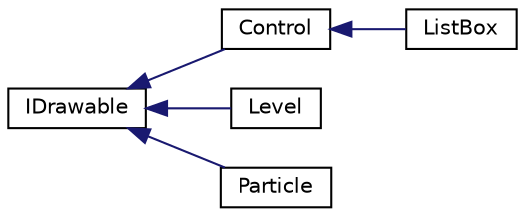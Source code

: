 digraph "Graphical Class Hierarchy"
{
  edge [fontname="Helvetica",fontsize="10",labelfontname="Helvetica",labelfontsize="10"];
  node [fontname="Helvetica",fontsize="10",shape=record];
  rankdir="LR";
  Node1 [label="IDrawable",height=0.2,width=0.4,color="black", fillcolor="white", style="filled",URL="$class_i_drawable.html"];
  Node1 -> Node2 [dir="back",color="midnightblue",fontsize="10",style="solid",fontname="Helvetica"];
  Node2 [label="Control",height=0.2,width=0.4,color="black", fillcolor="white", style="filled",URL="$class_control.html"];
  Node2 -> Node3 [dir="back",color="midnightblue",fontsize="10",style="solid",fontname="Helvetica"];
  Node3 [label="ListBox",height=0.2,width=0.4,color="black", fillcolor="white", style="filled",URL="$class_list_box.html"];
  Node1 -> Node4 [dir="back",color="midnightblue",fontsize="10",style="solid",fontname="Helvetica"];
  Node4 [label="Level",height=0.2,width=0.4,color="black", fillcolor="white", style="filled",URL="$class_level.html"];
  Node1 -> Node5 [dir="back",color="midnightblue",fontsize="10",style="solid",fontname="Helvetica"];
  Node5 [label="Particle",height=0.2,width=0.4,color="black", fillcolor="white", style="filled",URL="$class_particle.html"];
}
